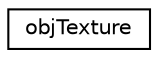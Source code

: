 digraph "Graphical Class Hierarchy"
{
  edge [fontname="Helvetica",fontsize="10",labelfontname="Helvetica",labelfontsize="10"];
  node [fontname="Helvetica",fontsize="10",shape=record];
  rankdir="LR";
  Node0 [label="objTexture",height=0.2,width=0.4,color="black", fillcolor="white", style="filled",URL="$structobj_texture.html"];
}
